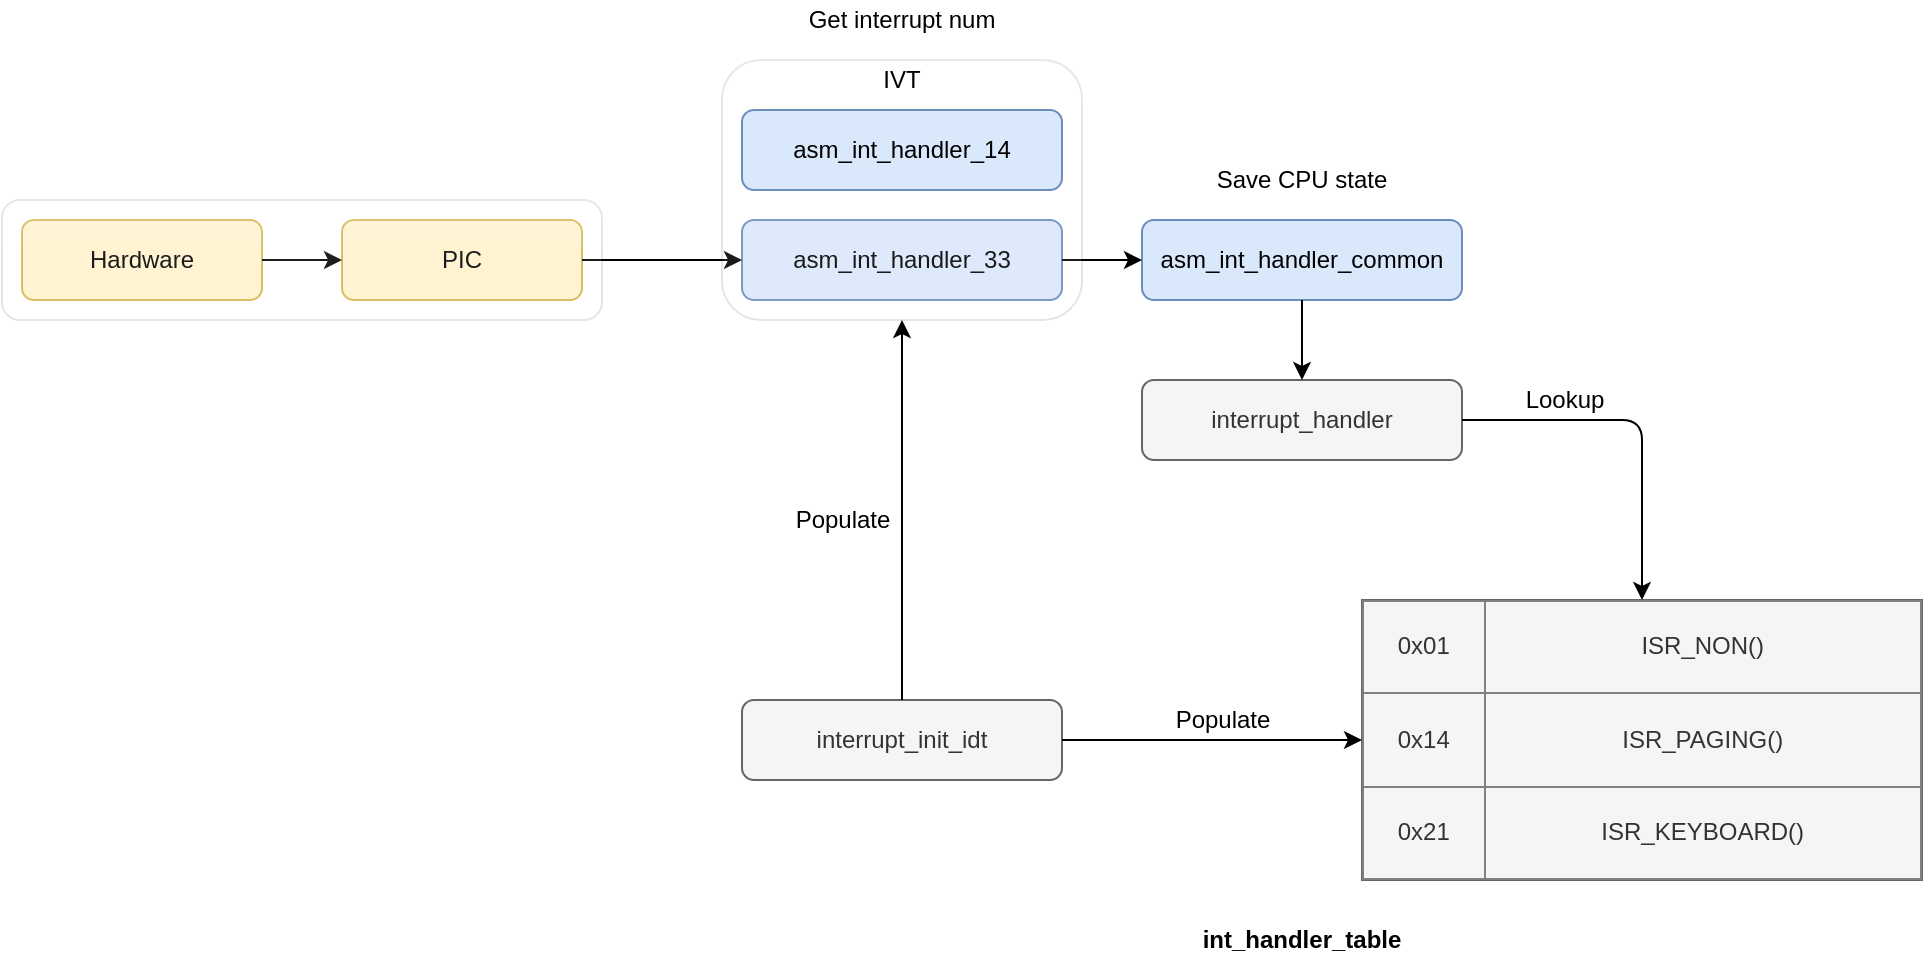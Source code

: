 <mxfile version="12.4.2" type="device" pages="1"><diagram id="Be_1kZGqd85Qsm_QIWly" name="Page-1"><mxGraphModel dx="1408" dy="742" grid="1" gridSize="10" guides="1" tooltips="1" connect="1" arrows="1" fold="1" page="1" pageScale="1" pageWidth="1920" pageHeight="1200" math="0" shadow="0"><root><mxCell id="0"/><mxCell id="1" parent="0"/><mxCell id="q_0BmKvn6DknZlqlFd0E-1" value="Hardware" style="rounded=1;whiteSpace=wrap;html=1;fillColor=#fff2cc;strokeColor=#d6b656;" vertex="1" parent="1"><mxGeometry x="280" y="240" width="120" height="40" as="geometry"/></mxCell><mxCell id="q_0BmKvn6DknZlqlFd0E-2" value="PIC" style="rounded=1;whiteSpace=wrap;html=1;fillColor=#fff2cc;strokeColor=#d6b656;" vertex="1" parent="1"><mxGeometry x="440" y="240" width="120" height="40" as="geometry"/></mxCell><mxCell id="q_0BmKvn6DknZlqlFd0E-3" value="asm_int_handler_33" style="rounded=1;whiteSpace=wrap;html=1;fillColor=#dae8fc;strokeColor=#6c8ebf;" vertex="1" parent="1"><mxGeometry x="640" y="240" width="160" height="40" as="geometry"/></mxCell><mxCell id="q_0BmKvn6DknZlqlFd0E-5" value="asm_int_handler_common" style="rounded=1;whiteSpace=wrap;html=1;fillColor=#dae8fc;strokeColor=#6c8ebf;" vertex="1" parent="1"><mxGeometry x="840" y="240" width="160" height="40" as="geometry"/></mxCell><mxCell id="q_0BmKvn6DknZlqlFd0E-6" value="interrupt_handler" style="rounded=1;whiteSpace=wrap;html=1;fillColor=#f5f5f5;strokeColor=#666666;fontColor=#333333;" vertex="1" parent="1"><mxGeometry x="840" y="320" width="160" height="40" as="geometry"/></mxCell><mxCell id="q_0BmKvn6DknZlqlFd0E-7" value="&lt;table style=&quot;width: 100% ; height: 100% ; border-collapse: collapse&quot; width=&quot;100%&quot; border=&quot;1&quot;&gt;&lt;tbody&gt;&lt;tr&gt;&lt;td align=&quot;center&quot;&gt;0x01&lt;/td&gt;&lt;td align=&quot;center&quot;&gt;ISR_NON()&lt;br&gt;&lt;/td&gt;&lt;/tr&gt;&lt;tr&gt;&lt;td align=&quot;center&quot;&gt;0x14&lt;br&gt;&lt;/td&gt;&lt;td align=&quot;center&quot;&gt;ISR_PAGING()&lt;/td&gt;&lt;/tr&gt;&lt;tr&gt;&lt;td align=&quot;center&quot;&gt;0x21&lt;/td&gt;&lt;td align=&quot;center&quot;&gt;ISR_KEYBOARD()&lt;br&gt;&lt;/td&gt;&lt;/tr&gt;&lt;/tbody&gt;&lt;/table&gt;" style="text;html=1;strokeColor=#666666;fillColor=#f5f5f5;overflow=fill;fontColor=#333333;" vertex="1" parent="1"><mxGeometry x="950" y="430" width="280" height="140" as="geometry"/></mxCell><mxCell id="q_0BmKvn6DknZlqlFd0E-8" value="&lt;b&gt;int_handler_table&lt;/b&gt;" style="text;html=1;strokeColor=none;fillColor=none;align=center;verticalAlign=middle;whiteSpace=wrap;rounded=0;" vertex="1" parent="1"><mxGeometry x="865" y="590" width="110" height="20" as="geometry"/></mxCell><mxCell id="q_0BmKvn6DknZlqlFd0E-9" value="" style="endArrow=classic;html=1;entryX=0;entryY=0.5;entryDx=0;entryDy=0;exitX=1;exitY=0.5;exitDx=0;exitDy=0;" edge="1" parent="1" source="q_0BmKvn6DknZlqlFd0E-1" target="q_0BmKvn6DknZlqlFd0E-2"><mxGeometry width="50" height="50" relative="1" as="geometry"><mxPoint x="280" y="680" as="sourcePoint"/><mxPoint x="330" y="630" as="targetPoint"/></mxGeometry></mxCell><mxCell id="q_0BmKvn6DknZlqlFd0E-10" value="" style="endArrow=classic;html=1;entryX=0;entryY=0.5;entryDx=0;entryDy=0;exitX=1;exitY=0.5;exitDx=0;exitDy=0;" edge="1" parent="1" source="q_0BmKvn6DknZlqlFd0E-2" target="q_0BmKvn6DknZlqlFd0E-3"><mxGeometry width="50" height="50" relative="1" as="geometry"><mxPoint x="280" y="680" as="sourcePoint"/><mxPoint x="330" y="630" as="targetPoint"/></mxGeometry></mxCell><mxCell id="q_0BmKvn6DknZlqlFd0E-11" value="" style="endArrow=classic;html=1;entryX=0;entryY=0.5;entryDx=0;entryDy=0;exitX=1;exitY=0.5;exitDx=0;exitDy=0;" edge="1" parent="1" source="q_0BmKvn6DknZlqlFd0E-3" target="q_0BmKvn6DknZlqlFd0E-5"><mxGeometry width="50" height="50" relative="1" as="geometry"><mxPoint x="280" y="680" as="sourcePoint"/><mxPoint x="330" y="630" as="targetPoint"/></mxGeometry></mxCell><mxCell id="q_0BmKvn6DknZlqlFd0E-12" value="" style="endArrow=classic;html=1;entryX=0.5;entryY=0;entryDx=0;entryDy=0;exitX=0.5;exitY=1;exitDx=0;exitDy=0;" edge="1" parent="1" source="q_0BmKvn6DknZlqlFd0E-5" target="q_0BmKvn6DknZlqlFd0E-6"><mxGeometry width="50" height="50" relative="1" as="geometry"><mxPoint x="280" y="680" as="sourcePoint"/><mxPoint x="330" y="630" as="targetPoint"/></mxGeometry></mxCell><mxCell id="q_0BmKvn6DknZlqlFd0E-13" value="" style="endArrow=classic;html=1;entryX=0.5;entryY=0;entryDx=0;entryDy=0;exitX=1;exitY=0.5;exitDx=0;exitDy=0;" edge="1" parent="1" source="q_0BmKvn6DknZlqlFd0E-6" target="q_0BmKvn6DknZlqlFd0E-7"><mxGeometry width="50" height="50" relative="1" as="geometry"><mxPoint x="280" y="680" as="sourcePoint"/><mxPoint x="330" y="630" as="targetPoint"/><Array as="points"><mxPoint x="1090" y="340"/></Array></mxGeometry></mxCell><mxCell id="q_0BmKvn6DknZlqlFd0E-19" value="Lookup" style="text;html=1;align=center;verticalAlign=middle;resizable=0;points=[];;labelBackgroundColor=#ffffff;" vertex="1" connectable="0" parent="q_0BmKvn6DknZlqlFd0E-13"><mxGeometry x="-0.275" y="-2" relative="1" as="geometry"><mxPoint x="-15" y="-12" as="offset"/></mxGeometry></mxCell><mxCell id="q_0BmKvn6DknZlqlFd0E-14" value="interrupt_init_idt" style="rounded=1;whiteSpace=wrap;html=1;fillColor=#f5f5f5;strokeColor=#666666;fontColor=#333333;" vertex="1" parent="1"><mxGeometry x="640" y="480" width="160" height="40" as="geometry"/></mxCell><mxCell id="q_0BmKvn6DknZlqlFd0E-17" value="" style="endArrow=classic;html=1;entryX=0;entryY=0.5;entryDx=0;entryDy=0;exitX=1;exitY=0.5;exitDx=0;exitDy=0;" edge="1" parent="1" source="q_0BmKvn6DknZlqlFd0E-14" target="q_0BmKvn6DknZlqlFd0E-7"><mxGeometry width="50" height="50" relative="1" as="geometry"><mxPoint x="280" y="680" as="sourcePoint"/><mxPoint x="330" y="630" as="targetPoint"/></mxGeometry></mxCell><mxCell id="q_0BmKvn6DknZlqlFd0E-18" value="Populate" style="text;html=1;align=center;verticalAlign=middle;resizable=0;points=[];;labelBackgroundColor=#ffffff;" vertex="1" connectable="0" parent="q_0BmKvn6DknZlqlFd0E-17"><mxGeometry x="-0.286" y="2" relative="1" as="geometry"><mxPoint x="26" y="-8" as="offset"/></mxGeometry></mxCell><mxCell id="q_0BmKvn6DknZlqlFd0E-20" value="" style="rounded=1;whiteSpace=wrap;html=1;glass=1;opacity=10;strokeWidth=1;" vertex="1" parent="1"><mxGeometry x="270" y="230" width="300" height="60" as="geometry"/></mxCell><mxCell id="q_0BmKvn6DknZlqlFd0E-22" value="Save CPU state" style="text;html=1;strokeColor=none;fillColor=none;align=center;verticalAlign=middle;whiteSpace=wrap;rounded=0;glass=1;opacity=10;" vertex="1" parent="1"><mxGeometry x="870" y="210" width="100" height="20" as="geometry"/></mxCell><mxCell id="q_0BmKvn6DknZlqlFd0E-25" value="" style="rounded=1;whiteSpace=wrap;html=1;glass=1;strokeWidth=1;opacity=10;" vertex="1" parent="1"><mxGeometry x="630" y="160" width="180" height="130" as="geometry"/></mxCell><mxCell id="q_0BmKvn6DknZlqlFd0E-27" value="asm_int_handler_14" style="rounded=1;whiteSpace=wrap;html=1;fillColor=#dae8fc;strokeColor=#6c8ebf;" vertex="1" parent="1"><mxGeometry x="640" y="185" width="160" height="40" as="geometry"/></mxCell><mxCell id="q_0BmKvn6DknZlqlFd0E-28" value="IVT" style="text;html=1;strokeColor=none;fillColor=none;align=center;verticalAlign=middle;whiteSpace=wrap;rounded=0;glass=1;opacity=10;" vertex="1" parent="1"><mxGeometry x="700" y="160" width="40" height="20" as="geometry"/></mxCell><mxCell id="q_0BmKvn6DknZlqlFd0E-30" value="" style="endArrow=classic;html=1;entryX=0.5;entryY=1;entryDx=0;entryDy=0;exitX=0.5;exitY=0;exitDx=0;exitDy=0;" edge="1" parent="1" source="q_0BmKvn6DknZlqlFd0E-14" target="q_0BmKvn6DknZlqlFd0E-25"><mxGeometry width="50" height="50" relative="1" as="geometry"><mxPoint x="270" y="680" as="sourcePoint"/><mxPoint x="320" y="630" as="targetPoint"/></mxGeometry></mxCell><mxCell id="q_0BmKvn6DknZlqlFd0E-31" value="Populate" style="text;html=1;align=center;verticalAlign=middle;resizable=0;points=[];;labelBackgroundColor=#ffffff;" vertex="1" connectable="0" parent="q_0BmKvn6DknZlqlFd0E-30"><mxGeometry x="-0.221" y="-3" relative="1" as="geometry"><mxPoint x="-33" y="-16" as="offset"/></mxGeometry></mxCell><mxCell id="q_0BmKvn6DknZlqlFd0E-32" value="Get interrupt num" style="text;html=1;strokeColor=none;fillColor=none;align=center;verticalAlign=middle;whiteSpace=wrap;rounded=0;glass=1;opacity=10;" vertex="1" parent="1"><mxGeometry x="670" y="130" width="100" height="20" as="geometry"/></mxCell></root></mxGraphModel></diagram></mxfile>